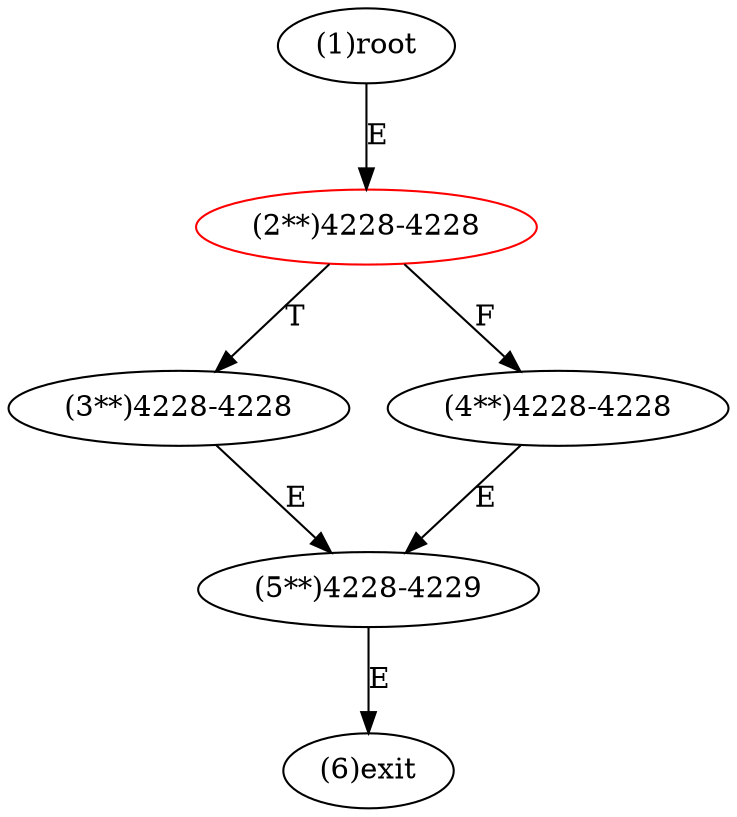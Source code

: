 digraph "" { 
1[ label="(1)root"];
2[ label="(2**)4228-4228",color=red];
3[ label="(3**)4228-4228"];
4[ label="(4**)4228-4228"];
5[ label="(5**)4228-4229"];
6[ label="(6)exit"];
1->2[ label="E"];
2->4[ label="F"];
2->3[ label="T"];
3->5[ label="E"];
4->5[ label="E"];
5->6[ label="E"];
}